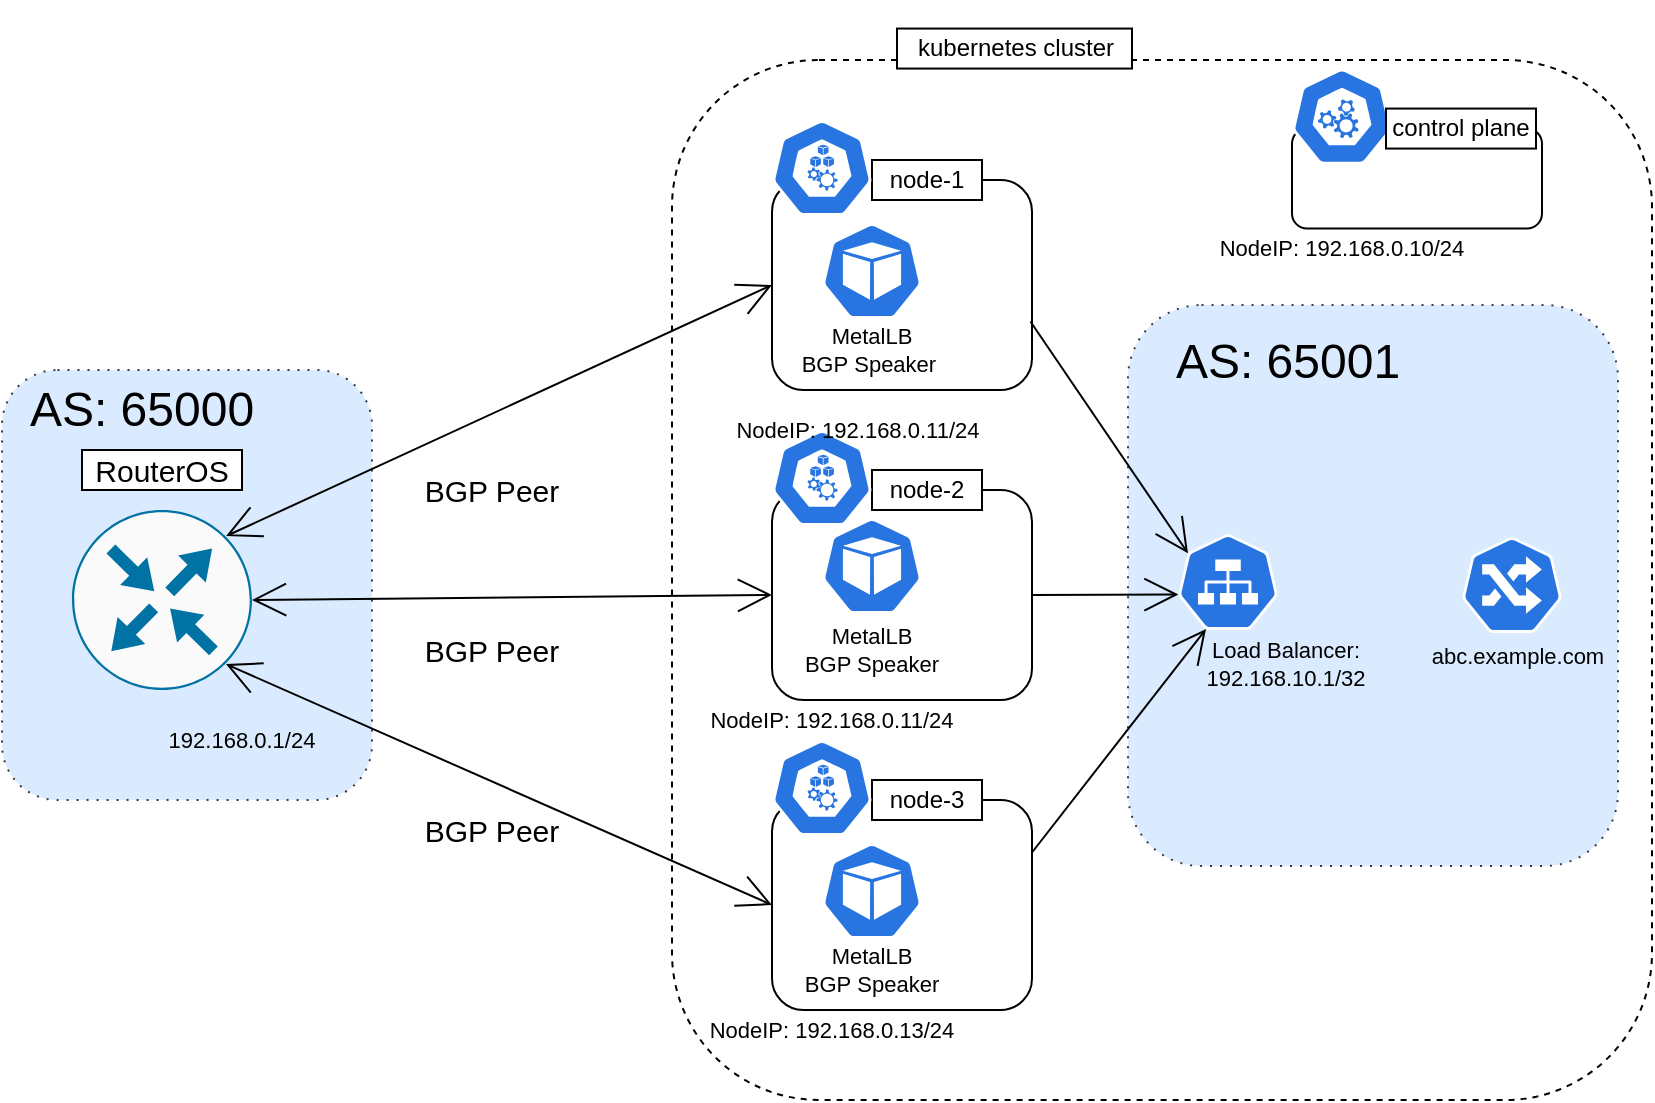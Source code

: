 <mxfile version="13.1.3">
    <diagram id="6hGFLwfOUW9BJ-s0fimq" name="Page-1">
        <mxGraphModel dx="896" dy="673" grid="1" gridSize="10" guides="1" tooltips="1" connect="1" arrows="1" fold="1" page="1" pageScale="1" pageWidth="827" pageHeight="1169" math="0" shadow="0">
            <root>
                <mxCell id="0"/>
                <mxCell id="1" parent="0"/>
                <mxCell id="37" value="" style="rounded=1;whiteSpace=wrap;html=1;fontSize=15;fillColor=none;dashed=1;" vertex="1" parent="1">
                    <mxGeometry x="377" y="71" width="490" height="520" as="geometry"/>
                </mxCell>
                <mxCell id="64" value="" style="rounded=1;whiteSpace=wrap;html=1;strokeColor=#36393d;fillColor=#DBEBFF;fontSize=11;dashed=1;dashPattern=1 4;" vertex="1" parent="1">
                    <mxGeometry x="605" y="193.5" width="245" height="280.5" as="geometry"/>
                </mxCell>
                <mxCell id="59" value="" style="rounded=1;whiteSpace=wrap;html=1;strokeColor=#36393d;fillColor=#DBEBFF;fontSize=11;dashed=1;dashPattern=1 4;" vertex="1" parent="1">
                    <mxGeometry x="42" y="226" width="185" height="215" as="geometry"/>
                </mxCell>
                <mxCell id="19" value="" style="rounded=1;whiteSpace=wrap;html=1;fillColor=none;" parent="1" vertex="1">
                    <mxGeometry x="427" y="441" width="130" height="105" as="geometry"/>
                </mxCell>
                <mxCell id="14" value="" style="rounded=1;whiteSpace=wrap;html=1;fillColor=none;" parent="1" vertex="1">
                    <mxGeometry x="427" y="286" width="130" height="105" as="geometry"/>
                </mxCell>
                <mxCell id="10" value="" style="rounded=1;whiteSpace=wrap;html=1;fillColor=none;" parent="1" vertex="1">
                    <mxGeometry x="427" y="131" width="130" height="105" as="geometry"/>
                </mxCell>
                <mxCell id="5" value="" style="rounded=1;whiteSpace=wrap;html=1;fillColor=none;" parent="1" vertex="1">
                    <mxGeometry x="687" y="105.28" width="125" height="50" as="geometry"/>
                </mxCell>
                <mxCell id="3" value="" style="html=1;dashed=0;whitespace=wrap;fillColor=#2875E2;strokeColor=#ffffff;points=[[0.005,0.63,0],[0.1,0.2,0],[0.9,0.2,0],[0.5,0,0],[0.995,0.63,0],[0.72,0.99,0],[0.5,1,0],[0.28,0.99,0]];shape=mxgraph.kubernetes.icon;prIcon=master" parent="1" vertex="1">
                    <mxGeometry x="687" y="75.28" width="50" height="48" as="geometry"/>
                </mxCell>
                <mxCell id="9" value="control plane" style="rounded=0;whiteSpace=wrap;html=1;fillColor=#FFFFFF;" parent="1" vertex="1">
                    <mxGeometry x="734" y="95.28" width="75" height="20" as="geometry"/>
                </mxCell>
                <mxCell id="11" value="node-1" style="rounded=0;whiteSpace=wrap;html=1;fillColor=#FFFFFF;" parent="1" vertex="1">
                    <mxGeometry x="477" y="121" width="55" height="20" as="geometry"/>
                </mxCell>
                <mxCell id="4" value="" style="html=1;dashed=0;whitespace=wrap;fillColor=#2875E2;strokeColor=#ffffff;points=[[0.005,0.63,0],[0.1,0.2,0],[0.9,0.2,0],[0.5,0,0],[0.995,0.63,0],[0.72,0.99,0],[0.5,1,0],[0.28,0.99,0]];shape=mxgraph.kubernetes.icon;prIcon=node" parent="1" vertex="1">
                    <mxGeometry x="427" y="101" width="50" height="48" as="geometry"/>
                </mxCell>
                <mxCell id="12" value="" style="html=1;dashed=0;whitespace=wrap;fillColor=#2875E2;strokeColor=#ffffff;points=[[0.005,0.63,0],[0.1,0.2,0],[0.9,0.2,0],[0.5,0,0],[0.995,0.63,0],[0.72,0.99,0],[0.5,1,0],[0.28,0.99,0]];shape=mxgraph.kubernetes.icon;prIcon=pod" parent="1" vertex="1">
                    <mxGeometry x="452" y="152.5" width="50" height="48" as="geometry"/>
                </mxCell>
                <mxCell id="15" value="" style="html=1;dashed=0;whitespace=wrap;fillColor=#2875E2;strokeColor=#ffffff;points=[[0.005,0.63,0],[0.1,0.2,0],[0.9,0.2,0],[0.5,0,0],[0.995,0.63,0],[0.72,0.99,0],[0.5,1,0],[0.28,0.99,0]];shape=mxgraph.kubernetes.icon;prIcon=ing" parent="1" vertex="1">
                    <mxGeometry x="772" y="309.5" width="50" height="48" as="geometry"/>
                </mxCell>
                <mxCell id="16" value="node-2" style="rounded=0;whiteSpace=wrap;html=1;fillColor=#FFFFFF;" parent="1" vertex="1">
                    <mxGeometry x="477" y="276" width="55" height="20" as="geometry"/>
                </mxCell>
                <mxCell id="17" value="" style="html=1;dashed=0;whitespace=wrap;fillColor=#2875E2;strokeColor=#ffffff;points=[[0.005,0.63,0],[0.1,0.2,0],[0.9,0.2,0],[0.5,0,0],[0.995,0.63,0],[0.72,0.99,0],[0.5,1,0],[0.28,0.99,0]];shape=mxgraph.kubernetes.icon;prIcon=node" parent="1" vertex="1">
                    <mxGeometry x="427" y="256" width="50" height="48" as="geometry"/>
                </mxCell>
                <mxCell id="18" value="" style="html=1;dashed=0;whitespace=wrap;fillColor=#2875E2;strokeColor=#ffffff;points=[[0.005,0.63,0],[0.1,0.2,0],[0.9,0.2,0],[0.5,0,0],[0.995,0.63,0],[0.72,0.99,0],[0.5,1,0],[0.28,0.99,0]];shape=mxgraph.kubernetes.icon;prIcon=pod" parent="1" vertex="1">
                    <mxGeometry x="452" y="300" width="50" height="48" as="geometry"/>
                </mxCell>
                <mxCell id="21" value="node-3" style="rounded=0;whiteSpace=wrap;html=1;fillColor=#FFFFFF;" parent="1" vertex="1">
                    <mxGeometry x="477" y="431" width="55" height="20" as="geometry"/>
                </mxCell>
                <mxCell id="22" value="" style="html=1;dashed=0;whitespace=wrap;fillColor=#2875E2;strokeColor=#ffffff;points=[[0.005,0.63,0],[0.1,0.2,0],[0.9,0.2,0],[0.5,0,0],[0.995,0.63,0],[0.72,0.99,0],[0.5,1,0],[0.28,0.99,0]];shape=mxgraph.kubernetes.icon;prIcon=node" parent="1" vertex="1">
                    <mxGeometry x="427" y="411" width="50" height="48" as="geometry"/>
                </mxCell>
                <mxCell id="23" value="" style="html=1;dashed=0;whitespace=wrap;fillColor=#2875E2;strokeColor=#ffffff;points=[[0.005,0.63,0],[0.1,0.2,0],[0.9,0.2,0],[0.5,0,0],[0.995,0.63,0],[0.72,0.99,0],[0.5,1,0],[0.28,0.99,0]];shape=mxgraph.kubernetes.icon;prIcon=pod" parent="1" vertex="1">
                    <mxGeometry x="452" y="462.5" width="50" height="48" as="geometry"/>
                </mxCell>
                <mxCell id="26" style="rounded=0;orthogonalLoop=1;jettySize=auto;html=1;exitX=0.856;exitY=0.145;exitDx=0;exitDy=0;exitPerimeter=0;startArrow=open;startFill=0;endArrow=open;endFill=0;endSize=15;startSize=15;entryX=0;entryY=0.5;entryDx=0;entryDy=0;" parent="1" source="24" target="10" edge="1">
                    <mxGeometry relative="1" as="geometry">
                        <mxPoint x="430" y="184" as="targetPoint"/>
                    </mxGeometry>
                </mxCell>
                <mxCell id="29" style="rounded=0;orthogonalLoop=1;jettySize=auto;html=1;exitX=1;exitY=0.5;exitDx=0;exitDy=0;exitPerimeter=0;entryX=0;entryY=0.5;entryDx=0;entryDy=0;startArrow=open;startFill=0;endArrow=open;endFill=0;endSize=15;startSize=15;" parent="1" source="24" target="14" edge="1">
                    <mxGeometry relative="1" as="geometry"/>
                </mxCell>
                <mxCell id="31" style="rounded=0;orthogonalLoop=1;jettySize=auto;html=1;exitX=0.855;exitY=0.856;exitDx=0;exitDy=0;exitPerimeter=0;entryX=0;entryY=0.5;entryDx=0;entryDy=0;startArrow=open;startFill=0;endArrow=open;endFill=0;endSize=15;startSize=15;" parent="1" source="24" target="19" edge="1">
                    <mxGeometry relative="1" as="geometry">
                        <mxPoint x="387" y="501" as="targetPoint"/>
                    </mxGeometry>
                </mxCell>
                <mxCell id="24" value="" style="points=[[0.5,0,0],[1,0.5,0],[0.5,1,0],[0,0.5,0],[0.145,0.145,0],[0.856,0.145,0],[0.855,0.856,0],[0.145,0.855,0]];verticalLabelPosition=bottom;html=1;verticalAlign=top;aspect=fixed;align=center;pointerEvents=1;shape=mxgraph.cisco19.rect;prIcon=router;fillColor=#FAFAFA;strokeColor=#0072A3;" parent="1" vertex="1">
                    <mxGeometry x="77" y="296" width="90" height="90" as="geometry"/>
                </mxCell>
                <mxCell id="33" value="BGP Peer" style="text;html=1;strokeColor=none;fillColor=none;align=center;verticalAlign=middle;whiteSpace=wrap;rounded=0;fontSize=15;" vertex="1" parent="1">
                    <mxGeometry x="247" y="356" width="80" height="20" as="geometry"/>
                </mxCell>
                <mxCell id="35" value="BGP Peer" style="text;html=1;strokeColor=none;fillColor=none;align=center;verticalAlign=middle;whiteSpace=wrap;rounded=0;fontSize=15;" vertex="1" parent="1">
                    <mxGeometry x="247" y="446" width="80" height="20" as="geometry"/>
                </mxCell>
                <mxCell id="36" value="BGP Peer" style="text;html=1;strokeColor=none;fillColor=none;align=center;verticalAlign=middle;whiteSpace=wrap;rounded=0;fontSize=15;" vertex="1" parent="1">
                    <mxGeometry x="247" y="276" width="80" height="20" as="geometry"/>
                </mxCell>
                <mxCell id="38" value="" style="shape=image;imageAspect=0;aspect=fixed;verticalLabelPosition=bottom;verticalAlign=top;dashed=1;fillColor=none;fontSize=15;image=https://raw.githubusercontent.com/kubernetes/kubernetes/master/logo/logo.svg;" vertex="1" parent="1">
                    <mxGeometry x="427" y="41" width="50" height="48.56" as="geometry"/>
                </mxCell>
                <mxCell id="39" value="kubernetes cluster" style="rounded=0;whiteSpace=wrap;html=1;fillColor=#FFFFFF;" vertex="1" parent="1">
                    <mxGeometry x="489.5" y="55.28" width="117.5" height="20" as="geometry"/>
                </mxCell>
                <mxCell id="41" value="RouterOS" style="text;html=1;strokeColor=#000000;fillColor=#ffffff;align=center;verticalAlign=middle;whiteSpace=wrap;rounded=0;fontSize=15;" vertex="1" parent="1">
                    <mxGeometry x="82" y="266" width="80" height="20" as="geometry"/>
                </mxCell>
                <mxCell id="42" value="192.168.0.1/24" style="text;html=1;strokeColor=none;fillColor=none;align=center;verticalAlign=middle;whiteSpace=wrap;rounded=0;fontSize=11;" vertex="1" parent="1">
                    <mxGeometry x="127" y="401" width="70" height="20" as="geometry"/>
                </mxCell>
                <mxCell id="46" value="abc.example.com" style="text;html=1;strokeColor=none;fillColor=none;align=center;verticalAlign=middle;whiteSpace=wrap;rounded=0;fontSize=11;" vertex="1" parent="1">
                    <mxGeometry x="750" y="361" width="100" height="15" as="geometry"/>
                </mxCell>
                <mxCell id="50" value="" style="html=1;dashed=0;whitespace=wrap;fillColor=#2875E2;strokeColor=#ffffff;points=[[0.005,0.63,0],[0.1,0.2,0],[0.9,0.2,0],[0.5,0,0],[0.995,0.63,0],[0.72,0.99,0],[0.5,1,0],[0.28,0.99,0]];shape=mxgraph.kubernetes.icon;prIcon=svc;fontSize=11;" vertex="1" parent="1">
                    <mxGeometry x="630" y="308" width="50" height="48" as="geometry"/>
                </mxCell>
                <mxCell id="51" value="NodeIP: 192.168.0.11/24" style="text;html=1;strokeColor=none;fillColor=none;align=center;verticalAlign=middle;whiteSpace=wrap;rounded=0;fontSize=11;" vertex="1" parent="1">
                    <mxGeometry x="382" y="391" width="150" height="20" as="geometry"/>
                </mxCell>
                <mxCell id="52" value="NodeIP: 192.168.0.13/24" style="text;html=1;strokeColor=none;fillColor=none;align=center;verticalAlign=middle;whiteSpace=wrap;rounded=0;fontSize=11;" vertex="1" parent="1">
                    <mxGeometry x="382" y="546" width="150" height="20" as="geometry"/>
                </mxCell>
                <mxCell id="53" value="NodeIP: 192.168.0.10/24" style="text;html=1;strokeColor=none;fillColor=none;align=center;verticalAlign=middle;whiteSpace=wrap;rounded=0;fontSize=11;" vertex="1" parent="1">
                    <mxGeometry x="637" y="155.28" width="150" height="20" as="geometry"/>
                </mxCell>
                <mxCell id="54" value="MetalLB&lt;br&gt;BGP Speaker" style="text;html=1;strokeColor=none;fillColor=none;align=center;verticalAlign=middle;whiteSpace=wrap;rounded=0;fontSize=11;" vertex="1" parent="1">
                    <mxGeometry x="437" y="351" width="80" height="30" as="geometry"/>
                </mxCell>
                <mxCell id="55" value="MetalLB&lt;br&gt;BGP&amp;nbsp;Speaker&amp;nbsp;" style="text;html=1;strokeColor=none;fillColor=none;align=center;verticalAlign=middle;whiteSpace=wrap;rounded=0;fontSize=11;" vertex="1" parent="1">
                    <mxGeometry x="437" y="200.5" width="80" height="30" as="geometry"/>
                </mxCell>
                <mxCell id="56" value="MetalLB&lt;br&gt;BGP&amp;nbsp;Speaker" style="text;html=1;strokeColor=none;fillColor=none;align=center;verticalAlign=middle;whiteSpace=wrap;rounded=0;fontSize=11;" vertex="1" parent="1">
                    <mxGeometry x="437" y="510.5" width="80" height="30" as="geometry"/>
                </mxCell>
                <mxCell id="61" value="AS: 65000" style="text;html=1;strokeColor=none;fillColor=none;align=center;verticalAlign=middle;whiteSpace=wrap;rounded=0;fontSize=24;" vertex="1" parent="1">
                    <mxGeometry x="47" y="226.25" width="130" height="39.5" as="geometry"/>
                </mxCell>
                <mxCell id="62" value="AS: 65001" style="text;html=1;strokeColor=none;fillColor=none;align=center;verticalAlign=middle;whiteSpace=wrap;rounded=0;fontSize=24;" vertex="1" parent="1">
                    <mxGeometry x="620" y="202.69" width="130" height="39.5" as="geometry"/>
                </mxCell>
                <mxCell id="65" value="NodeIP: 192.168.0.11/24" style="text;html=1;strokeColor=none;fillColor=none;align=center;verticalAlign=middle;whiteSpace=wrap;rounded=0;fontSize=11;" vertex="1" parent="1">
                    <mxGeometry x="394.5" y="246" width="150" height="20" as="geometry"/>
                </mxCell>
                <mxCell id="66" value="Load Balancer:&lt;br&gt;192.168.10.1/32" style="text;html=1;strokeColor=none;fillColor=none;align=center;verticalAlign=middle;whiteSpace=wrap;rounded=0;fontSize=11;" vertex="1" parent="1">
                    <mxGeometry x="634" y="360" width="100" height="25" as="geometry"/>
                </mxCell>
                <mxCell id="72" style="rounded=0;orthogonalLoop=1;jettySize=auto;html=1;exitX=0.994;exitY=0.674;exitDx=0;exitDy=0;exitPerimeter=0;entryX=0.1;entryY=0.2;entryDx=0;entryDy=0;startArrow=none;startFill=0;endArrow=open;endFill=0;endSize=15;startSize=15;entryPerimeter=0;" edge="1" parent="1" source="10" target="50">
                    <mxGeometry relative="1" as="geometry">
                        <mxPoint x="607" y="381" as="sourcePoint"/>
                        <mxPoint x="867" y="378.5" as="targetPoint"/>
                    </mxGeometry>
                </mxCell>
                <mxCell id="76" style="rounded=0;orthogonalLoop=1;jettySize=auto;html=1;exitX=1;exitY=0.5;exitDx=0;exitDy=0;startArrow=none;startFill=0;endArrow=open;endFill=0;endSize=15;startSize=15;entryX=0.005;entryY=0.63;entryDx=0;entryDy=0;entryPerimeter=0;" edge="1" parent="1" source="14" target="50">
                    <mxGeometry relative="1" as="geometry">
                        <mxPoint x="566.22" y="211.77" as="sourcePoint"/>
                        <mxPoint x="627" y="336" as="targetPoint"/>
                    </mxGeometry>
                </mxCell>
                <mxCell id="77" style="rounded=0;orthogonalLoop=1;jettySize=auto;html=1;exitX=1;exitY=0.25;exitDx=0;exitDy=0;startArrow=none;startFill=0;endArrow=open;endFill=0;endSize=15;startSize=15;entryX=0.28;entryY=0.99;entryDx=0;entryDy=0;entryPerimeter=0;" edge="1" parent="1" source="19" target="50">
                    <mxGeometry relative="1" as="geometry">
                        <mxPoint x="567" y="348.5" as="sourcePoint"/>
                        <mxPoint x="640.25" y="356.24" as="targetPoint"/>
                    </mxGeometry>
                </mxCell>
            </root>
        </mxGraphModel>
    </diagram>
</mxfile>